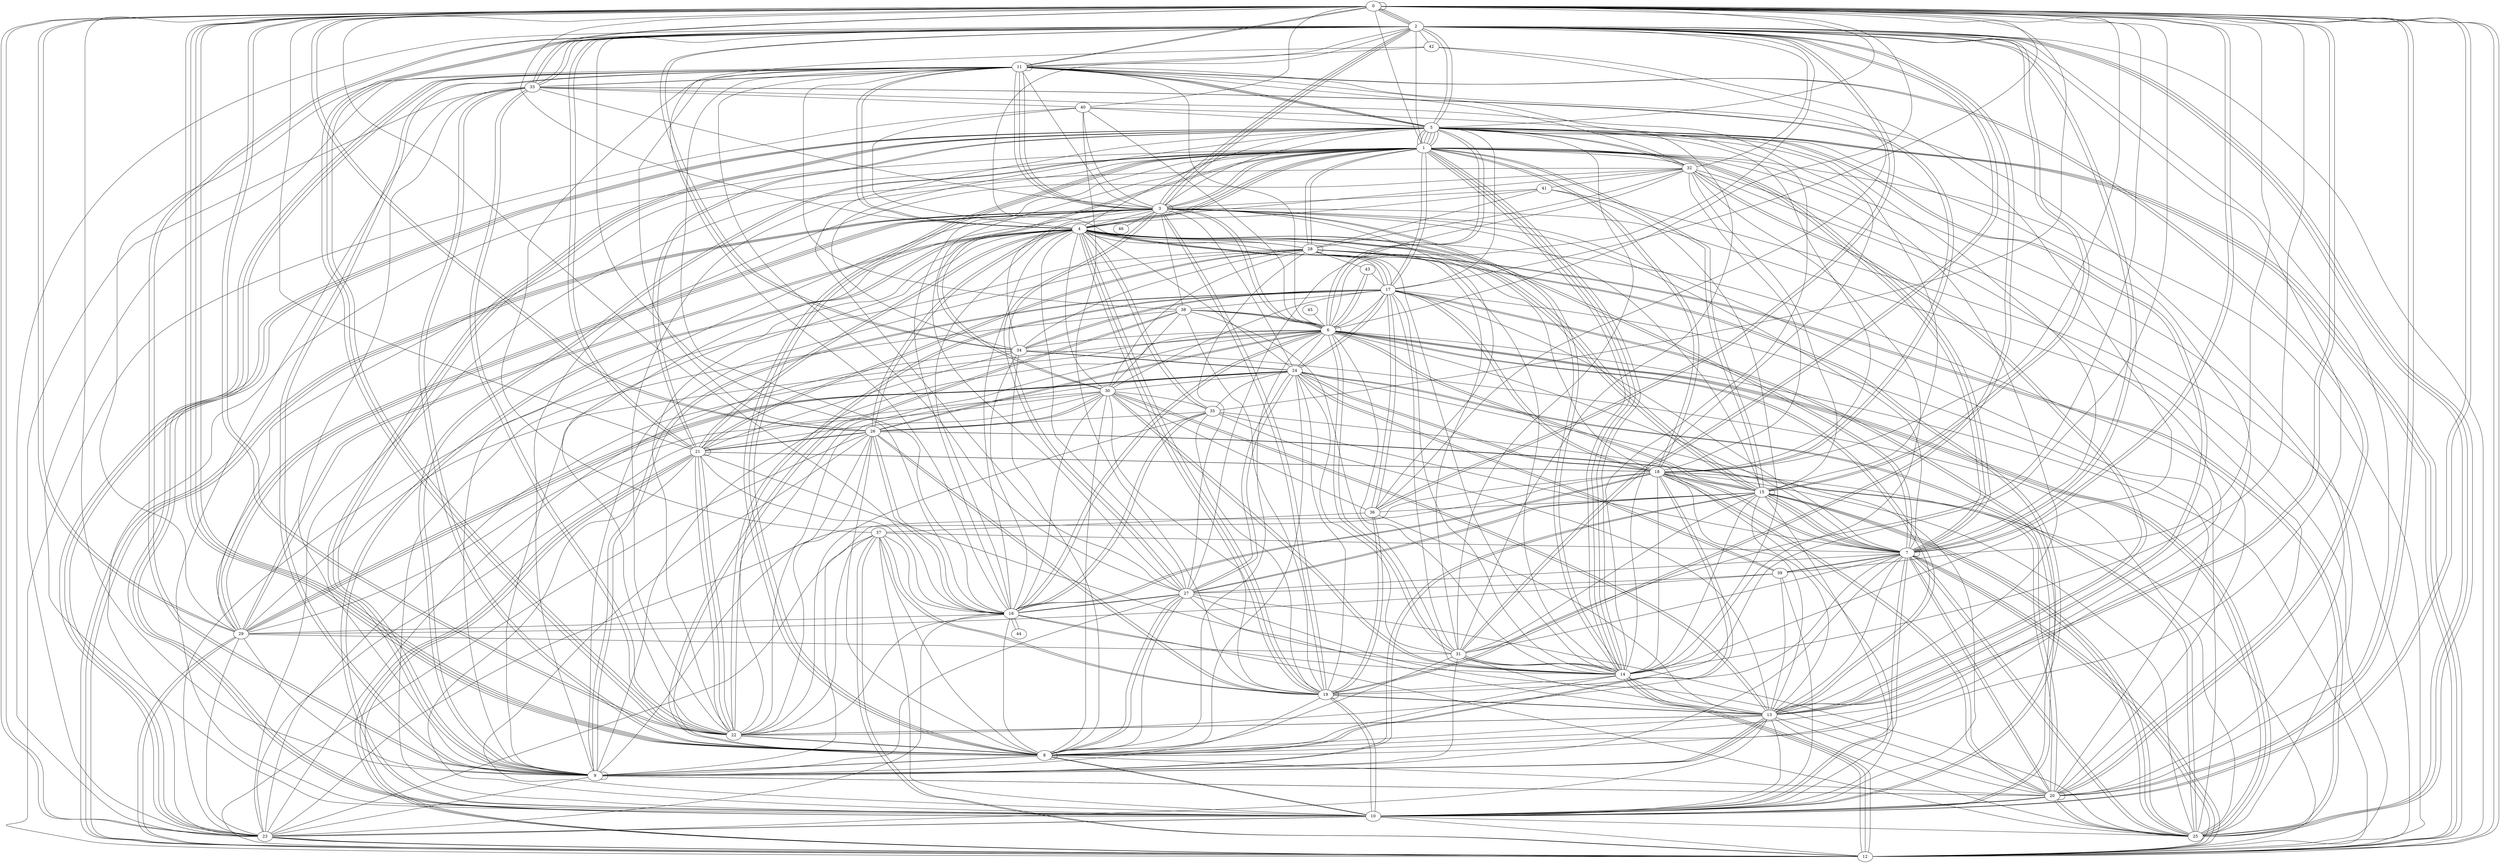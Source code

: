 graph G {
0;
1;
2;
3;
4;
5;
6;
7;
8;
9;
10;
11;
12;
13;
14;
15;
16;
17;
18;
19;
20;
21;
22;
23;
24;
25;
26;
27;
28;
29;
30;
31;
32;
33;
34;
35;
36;
37;
38;
39;
40;
41;
42;
43;
44;
45;
46;
37--16 ;
0--2 ;
4--0 ;
23--32 ;
32--41 ;
1--9 ;
6--14 ;
0--8 ;
14--18 ;
3--29 ;
10--23 ;
16--44 ;
22--1 ;
19--19 ;
25--3 ;
22--33 ;
1--0 ;
7--2 ;
25--6 ;
20--26 ;
6--17 ;
19--40 ;
20--18 ;
19--37 ;
11--0 ;
8--8 ;
15--36 ;
12--29 ;
36--37 ;
28--28 ;
12--10 ;
4--15 ;
2--3 ;
7--25 ;
28--10 ;
6--43 ;
6--6 ;
0--12 ;
12--18 ;
11--16 ;
17--18 ;
19--4 ;
8--18 ;
21--12 ;
5--13 ;
28--43 ;
15--1 ;
19--36 ;
26--4 ;
36--30 ;
9--7 ;
35--4 ;
23--16 ;
36--42 ;
1--30 ;
12--7 ;
37--7 ;
1--18 ;
38--11 ;
31--17 ;
16--2 ;
32--5 ;
3--4 ;
35--24 ;
16--29 ;
12--14 ;
2--9 ;
4--27 ;
19--26 ;
8--18 ;
15--31 ;
21--5 ;
16--8 ;
24--25 ;
0--21 ;
22--3 ;
4--1 ;
20--9 ;
22--2 ;
12--40 ;
8--0 ;
2--8 ;
0--7 ;
28--2 ;
16--18 ;
26--21 ;
8--10 ;
3--1 ;
15--9 ;
0--14 ;
21--16 ;
3--29 ;
24--18 ;
43--17 ;
9--23 ;
34--8 ;
14--40 ;
3--3 ;
15--14 ;
21--5 ;
0--5 ;
6--31 ;
3--7 ;
40--3 ;
35--0 ;
15--15 ;
11--10 ;
9--17 ;
1--2 ;
28--21 ;
38--8 ;
10--24 ;
30--1 ;
14--31 ;
38--6 ;
0--7 ;
3--6 ;
32--8 ;
2--0 ;
23--30 ;
4--1 ;
1--14 ;
3--12 ;
22--16 ;
23--5 ;
18--17 ;
22--4 ;
39--27 ;
13--30 ;
13--7 ;
30--28 ;
8--9 ;
10--19 ;
7--22 ;
38--14 ;
6--22 ;
9--20 ;
5--12 ;
22--37 ;
12--32 ;
33--40 ;
0--20 ;
17--9 ;
16--35 ;
15--7 ;
10--8 ;
14--16 ;
3--12 ;
11--31 ;
33--10 ;
1--3 ;
18--13 ;
4--1 ;
10--38 ;
8--1 ;
8--31 ;
17--5 ;
0--39 ;
6--5 ;
23--12 ;
6--25 ;
2--12 ;
24--17 ;
33--9 ;
28--32 ;
17--10 ;
21--28 ;
22--2 ;
27--24 ;
36--3 ;
3--6 ;
2--32 ;
7--7 ;
12--21 ;
13--20 ;
15--7 ;
20--1 ;
5--9 ;
22--0 ;
42--11 ;
39--10 ;
8--14 ;
41--14 ;
21--12 ;
9--26 ;
24--3 ;
26--6 ;
16--34 ;
28--1 ;
14--17 ;
13--8 ;
8--24 ;
9--31 ;
19--0 ;
15--27 ;
6--7 ;
7--25 ;
21--18 ;
41--28 ;
3--11 ;
7--10 ;
26--4 ;
13--14 ;
9--18 ;
17--10 ;
4--17 ;
17--1 ;
4--19 ;
16--30 ;
7--5 ;
28--25 ;
9--29 ;
3--19 ;
27--16 ;
24--4 ;
3--33 ;
6--24 ;
14--21 ;
23--5 ;
11--26 ;
16--6 ;
5--11 ;
22--21 ;
8--27 ;
14--32 ;
24--34 ;
16--26 ;
12--37 ;
13--32 ;
2--20 ;
5--32 ;
11--11 ;
5--8 ;
20--3 ;
18--33 ;
23--34 ;
17--22 ;
37--11 ;
39--24 ;
13--9 ;
14--31 ;
13--9 ;
3--46 ;
12--41 ;
24--22 ;
0--23 ;
22--35 ;
44--16 ;
26--16 ;
30--35 ;
12--23 ;
10--11 ;
3--19 ;
23--2 ;
36--17 ;
6--26 ;
39--24 ;
7--18 ;
26--21 ;
14--19 ;
32--11 ;
1--12 ;
22--26 ;
29--39 ;
21--21 ;
33--0 ;
19--26 ;
5--2 ;
5--6 ;
15--7 ;
14--30 ;
2--3 ;
33--2 ;
3--38 ;
30--4 ;
1--5 ;
21--18 ;
9--0 ;
8--37 ;
7--10 ;
29--31 ;
19--38 ;
22--8 ;
23--6 ;
0--2 ;
18--32 ;
6--0 ;
6--25 ;
1--8 ;
19--36 ;
17--20 ;
2--34 ;
25--27 ;
1--5 ;
26--0 ;
15--25 ;
7--39 ;
31--14 ;
12--14 ;
9--8 ;
0--33 ;
27--3 ;
11--5 ;
7--4 ;
7--17 ;
5--27 ;
15--5 ;
1--13 ;
1--5 ;
10--4 ;
6--38 ;
18--0 ;
14--28 ;
3--15 ;
9--6 ;
27--16 ;
12--37 ;
7--18 ;
13--0 ;
31--24 ;
0--10 ;
17--38 ;
20--26 ;
23--18 ;
11--4 ;
4--19 ;
18--24 ;
14--42 ;
27--28 ;
6--2 ;
13--6 ;
12--14 ;
13--27 ;
12--23 ;
1--5 ;
7--1 ;
20--20 ;
17--0 ;
7--12 ;
40--0 ;
39--7 ;
1--15 ;
19--9 ;
22--8 ;
0--0 ;
30--38 ;
15--10 ;
26--10 ;
22--0 ;
14--30 ;
7--27 ;
13--35 ;
1--17 ;
6--11 ;
3--29 ;
23--0 ;
29--24 ;
4--9 ;
21--34 ;
15--25 ;
6--38 ;
9--9 ;
31--6 ;
19--37 ;
25--18 ;
19--30 ;
33--11 ;
5--12 ;
5--1 ;
8--0 ;
2--22 ;
9--13 ;
10--25 ;
1--23 ;
19--10 ;
9--1 ;
15--25 ;
25--16 ;
40--4 ;
0--29 ;
9--3 ;
35--26 ;
11--10 ;
41--4 ;
23--13 ;
23--33 ;
20--27 ;
2--42 ;
4--11 ;
10--4 ;
14--3 ;
1--18 ;
6--16 ;
3--11 ;
22--21 ;
15--9 ;
23--29 ;
35--7 ;
7--20 ;
41--3 ;
32--9 ;
36--13 ;
2--15 ;
31--7 ;
27--1 ;
13--19 ;
19--35 ;
20--8 ;
29--24 ;
33--22 ;
9--11 ;
19--24 ;
7--4 ;
12--6 ;
4--28 ;
20--0 ;
23--5 ;
30--26 ;
26--0 ;
27--8 ;
11--33 ;
42--16 ;
12--7 ;
5--34 ;
21--4 ;
25--24 ;
13--25 ;
11--9 ;
30--8 ;
45--6 ;
23--10 ;
13--5 ;
13--22 ;
0--12 ;
13--32 ;
4--17 ;
14--1 ;
0--29 ;
13--39 ;
14--3 ;
2--25 ;
0--13 ;
26--8 ;
30--17 ;
32--27 ;
10--21 ;
4--14 ;
3--34 ;
2--25 ;
5--12 ;
27--3 ;
28--23 ;
13--30 ;
4--18 ;
25--28 ;
11--25 ;
40--5 ;
15--6 ;
11--0 ;
20--25 ;
13--6 ;
22--17 ;
33--8 ;
8--1 ;
36--2 ;
20--18 ;
12--3 ;
37--10 ;
21--2 ;
26--12 ;
15--4 ;
7--1 ;
15--32 ;
2--33 ;
5--11 ;
35--16 ;
6--34 ;
21--30 ;
27--11 ;
24--30 ;
15--27 ;
9--27 ;
33--14 ;
28--9 ;
16--4 ;
5--2 ;
20--7 ;
17--36 ;
20--10 ;
0--10 ;
30--29 ;
26--30 ;
4--21 ;
2--19 ;
2--3 ;
18--15 ;
23--37 ;
1--7 ;
1--29 ;
13--22 ;
9--2 ;
5--4 ;
15--2 ;
34--17 ;
10--23 ;
5--31 ;
16--1 ;
29--24 ;
5--18 ;
4--15 ;
1--14 ;
8--6 ;
35--10 ;
2--7 ;
29--4 ;
1--5 ;
29--12 ;
19--2 ;
2--25 ;
11--10 ;
11--20 ;
5--9 ;
1--32 ;
22--21 ;
2--11 ;
6--15 ;
33--8 ;
36--2 ;
8--0 ;
11--3 ;
20--10 ;
27--8 ;
16--32 ;
6--40 ;
28--10 ;
29--6 ;
17--24 ;
2--31 ;
4--20 ;
24--27 ;
13--31 ;
5--3 ;
5--9 ;
29--4 ;
6--43 ;
34--2 ;
2--31 ;
0--16 ;
15--13 ;
1--14 ;
25--34 ;
11--29 ;
11--3 ;
18--33 ;
20--11 ;
38--8 ;
34--24 ;
28--31 ;
2--21 ;
4--17 ;
16--18 ;
20--25 ;
31--0 ;
28--34 ;
10--13 ;
1--28 ;
35--4 ;
34--17 ;
19--13 ;
}
